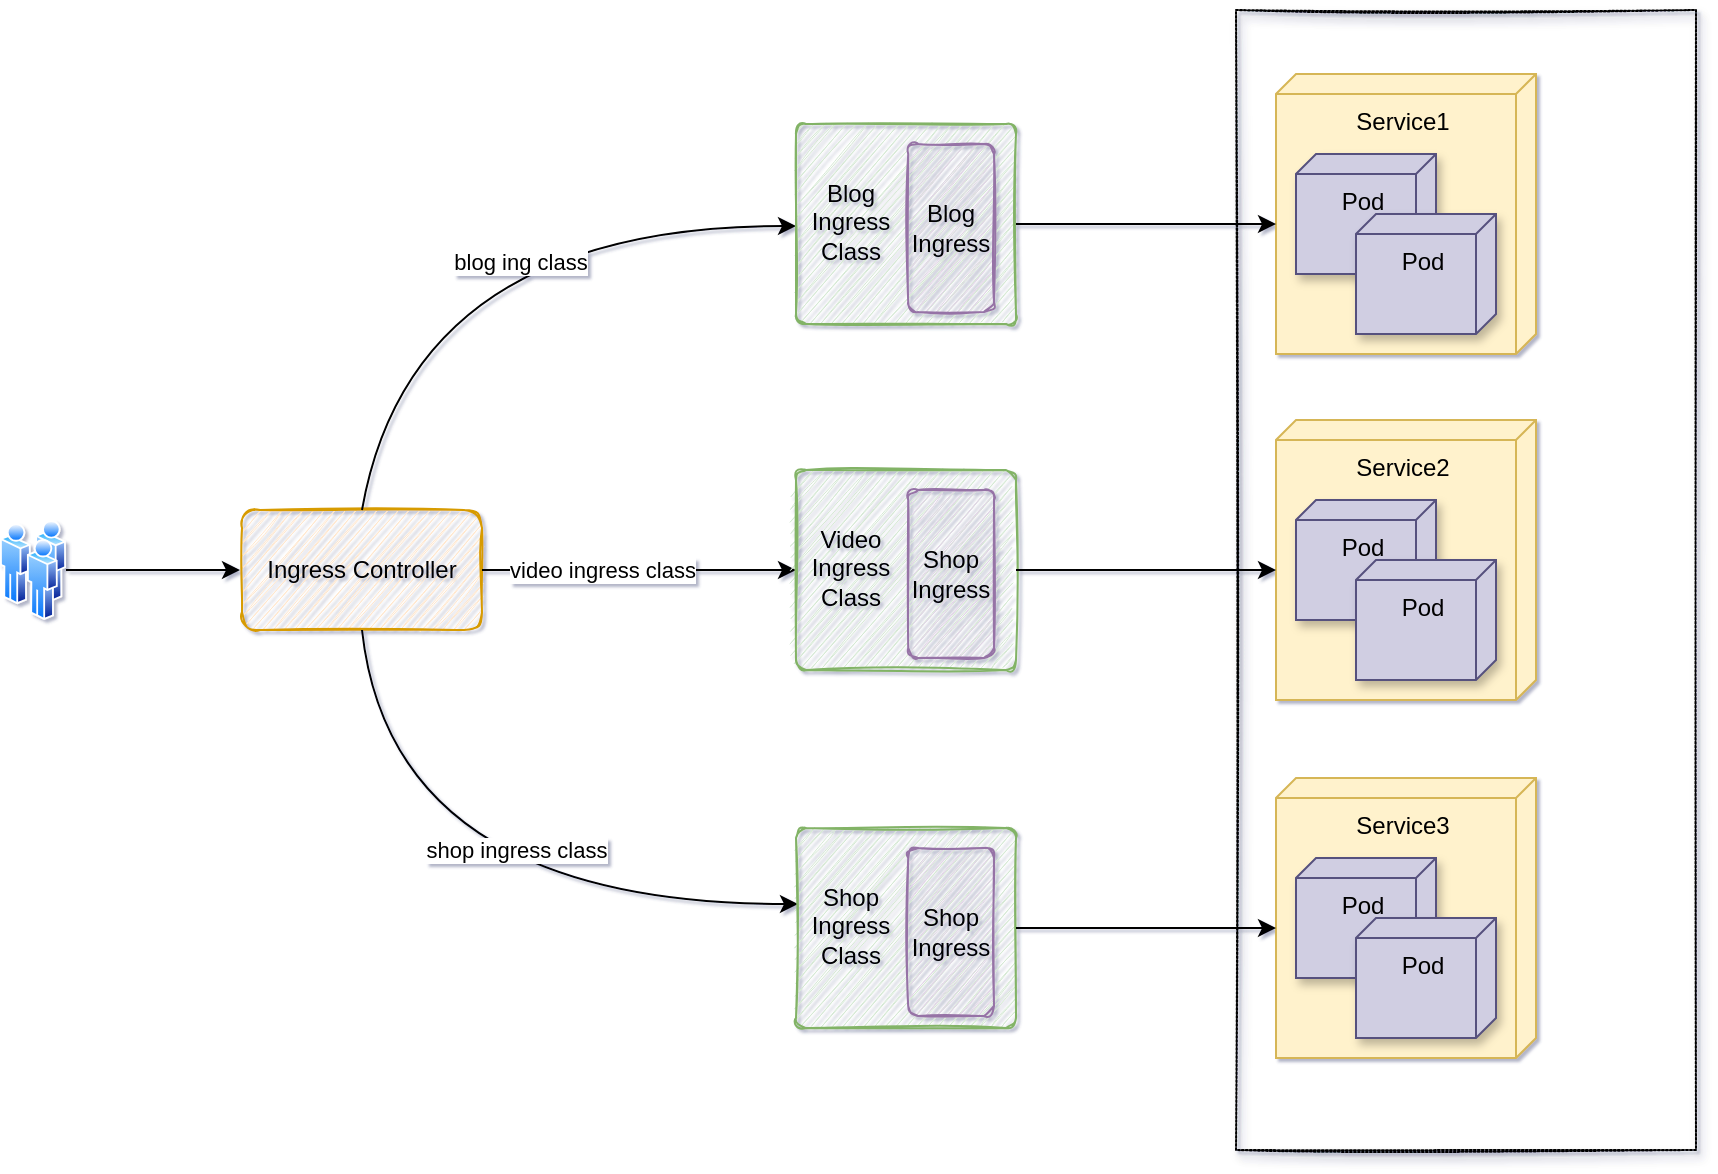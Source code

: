 <mxfile version="16.1.2" type="device"><diagram id="IQqCzJNT7jctDHjV9UAw" name="第 1 页"><mxGraphModel dx="889" dy="680" grid="1" gridSize="10" guides="1" tooltips="1" connect="1" arrows="1" fold="1" page="1" pageScale="1" pageWidth="1169" pageHeight="1654" background="none" math="0" shadow="1"><root><mxCell id="0"/><mxCell id="1" parent="0"/><mxCell id="1r0MUalitkAiYldW2PGl-40" value="" style="rounded=0;whiteSpace=wrap;html=1;shadow=1;glass=0;sketch=1;fillColor=none;dashed=1;dashPattern=1 1;" parent="1" vertex="1"><mxGeometry x="838" y="152" width="230" height="570" as="geometry"/></mxCell><mxCell id="1r0MUalitkAiYldW2PGl-1" value="Ingress Controller" style="rounded=1;whiteSpace=wrap;html=1;fillColor=#ffe6cc;strokeColor=#d79b00;shadow=0;sketch=1;glass=0;" parent="1" vertex="1"><mxGeometry x="341" y="402" width="120" height="60" as="geometry"/></mxCell><mxCell id="1r0MUalitkAiYldW2PGl-6" value="" style="curved=1;endArrow=classic;html=1;rounded=0;entryX=0;entryY=0.5;entryDx=0;entryDy=0;exitX=1;exitY=0.5;exitDx=0;exitDy=0;" parent="1" source="1r0MUalitkAiYldW2PGl-1" edge="1"><mxGeometry width="50" height="50" relative="1" as="geometry"><mxPoint x="478" y="532" as="sourcePoint"/><mxPoint x="618" y="432" as="targetPoint"/><Array as="points"><mxPoint x="578" y="432"/></Array></mxGeometry></mxCell><mxCell id="1r0MUalitkAiYldW2PGl-42" value="video ingress class" style="edgeLabel;html=1;align=center;verticalAlign=middle;resizable=0;points=[];" parent="1r0MUalitkAiYldW2PGl-6" vertex="1" connectable="0"><mxGeometry x="-0.236" y="-4" relative="1" as="geometry"><mxPoint y="-4" as="offset"/></mxGeometry></mxCell><mxCell id="1r0MUalitkAiYldW2PGl-8" value="" style="curved=1;endArrow=classic;html=1;rounded=0;exitX=0.5;exitY=0;exitDx=0;exitDy=0;entryX=0;entryY=0.52;entryDx=0;entryDy=0;entryPerimeter=0;" parent="1" source="1r0MUalitkAiYldW2PGl-1" target="1r0MUalitkAiYldW2PGl-13" edge="1"><mxGeometry width="50" height="50" relative="1" as="geometry"><mxPoint x="498" y="352" as="sourcePoint"/><mxPoint x="618" y="302" as="targetPoint"/><Array as="points"><mxPoint x="426" y="260"/></Array></mxGeometry></mxCell><mxCell id="1r0MUalitkAiYldW2PGl-41" value="blog ing class" style="edgeLabel;html=1;align=center;verticalAlign=middle;resizable=0;points=[];" parent="1r0MUalitkAiYldW2PGl-8" vertex="1" connectable="0"><mxGeometry x="0.174" y="-18" relative="1" as="geometry"><mxPoint as="offset"/></mxGeometry></mxCell><mxCell id="1r0MUalitkAiYldW2PGl-10" value="" style="curved=1;endArrow=classic;html=1;rounded=0;entryX=0.018;entryY=0.39;entryDx=0;entryDy=0;exitX=0.5;exitY=1;exitDx=0;exitDy=0;entryPerimeter=0;" parent="1" source="1r0MUalitkAiYldW2PGl-1" target="1r0MUalitkAiYldW2PGl-19" edge="1"><mxGeometry width="50" height="50" relative="1" as="geometry"><mxPoint x="488" y="572" as="sourcePoint"/><mxPoint x="618" y="568" as="targetPoint"/><Array as="points"><mxPoint x="416" y="599"/></Array></mxGeometry></mxCell><mxCell id="1r0MUalitkAiYldW2PGl-43" value="shop ingress class" style="edgeLabel;html=1;align=center;verticalAlign=middle;resizable=0;points=[];" parent="1r0MUalitkAiYldW2PGl-10" vertex="1" connectable="0"><mxGeometry x="0.17" y="27" relative="1" as="geometry"><mxPoint as="offset"/></mxGeometry></mxCell><mxCell id="1r0MUalitkAiYldW2PGl-12" value="" style="rounded=1;absoluteArcSize=1;html=1;arcSize=10;shadow=0;glass=0;sketch=1;direction=west;rotation=0;fillColor=#d5e8d4;strokeColor=#82b366;" parent="1" vertex="1"><mxGeometry x="618" y="209" width="110" height="100" as="geometry"/></mxCell><mxCell id="1r0MUalitkAiYldW2PGl-13" value="Blog Ingress Class&lt;br&gt;" style="html=1;shape=mxgraph.er.anchor;whiteSpace=wrap;rounded=1;shadow=0;glass=0;sketch=1;rotation=0;" parent="1r0MUalitkAiYldW2PGl-12" vertex="1"><mxGeometry y="-1" width="55.0" height="100" as="geometry"/></mxCell><mxCell id="1r0MUalitkAiYldW2PGl-14" value="Blog&lt;br&gt;Ingress" style="rounded=1;absoluteArcSize=1;html=1;arcSize=10;whiteSpace=wrap;points=[];strokeColor=#9673a6;fillColor=#e1d5e7;shadow=0;glass=0;sketch=1;rotation=0;" parent="1r0MUalitkAiYldW2PGl-12" vertex="1"><mxGeometry x="56.1" y="10" width="42.9" height="84" as="geometry"/></mxCell><mxCell id="1r0MUalitkAiYldW2PGl-15" value="" style="rounded=1;absoluteArcSize=1;html=1;arcSize=10;shadow=0;glass=0;sketch=1;direction=west;rotation=0;fillColor=#d5e8d4;strokeColor=#82b366;" parent="1" vertex="1"><mxGeometry x="618" y="382" width="110" height="100" as="geometry"/></mxCell><mxCell id="1r0MUalitkAiYldW2PGl-16" value="Video Ingress Class" style="html=1;shape=mxgraph.er.anchor;whiteSpace=wrap;rounded=1;shadow=0;glass=0;sketch=1;rotation=0;" parent="1r0MUalitkAiYldW2PGl-15" vertex="1"><mxGeometry y="-1" width="55.0" height="100" as="geometry"/></mxCell><mxCell id="1r0MUalitkAiYldW2PGl-17" value="Shop&lt;br&gt;Ingress" style="rounded=1;absoluteArcSize=1;html=1;arcSize=10;whiteSpace=wrap;points=[];strokeColor=#9673a6;fillColor=#e1d5e7;shadow=0;glass=0;sketch=1;rotation=0;" parent="1r0MUalitkAiYldW2PGl-15" vertex="1"><mxGeometry x="56.1" y="10" width="42.9" height="84" as="geometry"/></mxCell><mxCell id="1r0MUalitkAiYldW2PGl-18" value="" style="rounded=1;absoluteArcSize=1;html=1;arcSize=10;shadow=0;glass=0;sketch=1;direction=west;rotation=0;fillColor=#d5e8d4;strokeColor=#82b366;" parent="1" vertex="1"><mxGeometry x="618" y="561" width="110" height="100" as="geometry"/></mxCell><mxCell id="1r0MUalitkAiYldW2PGl-19" value="Shop&lt;br&gt;Ingress Class" style="html=1;shape=mxgraph.er.anchor;whiteSpace=wrap;rounded=1;shadow=0;glass=0;sketch=1;rotation=0;" parent="1r0MUalitkAiYldW2PGl-18" vertex="1"><mxGeometry y="-1" width="55.0" height="100" as="geometry"/></mxCell><mxCell id="1r0MUalitkAiYldW2PGl-20" value="Shop&lt;br&gt;Ingress" style="rounded=1;absoluteArcSize=1;html=1;arcSize=10;whiteSpace=wrap;points=[];strokeColor=#9673a6;fillColor=#e1d5e7;shadow=0;glass=0;sketch=1;rotation=0;" parent="1r0MUalitkAiYldW2PGl-18" vertex="1"><mxGeometry x="56.1" y="10" width="42.9" height="84" as="geometry"/></mxCell><mxCell id="1r0MUalitkAiYldW2PGl-25" value="Service1" style="verticalAlign=top;align=center;shape=cube;size=10;direction=south;fontStyle=0;html=1;boundedLbl=1;spacingLeft=5;rounded=1;shadow=0;glass=0;sketch=0;fillColor=#fff2cc;strokeColor=#d6b656;" parent="1" vertex="1"><mxGeometry x="858" y="184" width="130" height="140" as="geometry"/></mxCell><mxCell id="1r0MUalitkAiYldW2PGl-26" value="Pod" style="verticalAlign=top;align=center;shape=cube;size=10;direction=south;html=1;boundedLbl=1;spacingLeft=5;rounded=1;shadow=1;glass=0;sketch=0;fillColor=#d0cee2;strokeColor=#56517e;" parent="1r0MUalitkAiYldW2PGl-25" vertex="1"><mxGeometry width="70" height="60" relative="1" as="geometry"><mxPoint x="10" y="40" as="offset"/></mxGeometry></mxCell><mxCell id="1r0MUalitkAiYldW2PGl-28" value="Pod" style="verticalAlign=top;align=center;shape=cube;size=10;direction=south;html=1;boundedLbl=1;spacingLeft=5;rounded=1;shadow=1;glass=0;sketch=0;fillColor=#d0cee2;strokeColor=#56517e;" parent="1r0MUalitkAiYldW2PGl-25" vertex="1"><mxGeometry x="40" y="70" width="70" height="60" as="geometry"/></mxCell><mxCell id="1r0MUalitkAiYldW2PGl-29" value="Service2" style="verticalAlign=top;align=center;shape=cube;size=10;direction=south;fontStyle=0;html=1;boundedLbl=1;spacingLeft=5;rounded=1;shadow=0;glass=0;sketch=0;fillColor=#fff2cc;strokeColor=#d6b656;" parent="1" vertex="1"><mxGeometry x="858" y="357" width="130" height="140" as="geometry"/></mxCell><mxCell id="1r0MUalitkAiYldW2PGl-30" value="Pod" style="verticalAlign=top;align=center;shape=cube;size=10;direction=south;html=1;boundedLbl=1;spacingLeft=5;rounded=1;shadow=1;glass=0;sketch=0;fillColor=#d0cee2;strokeColor=#56517e;" parent="1r0MUalitkAiYldW2PGl-29" vertex="1"><mxGeometry width="70" height="60" relative="1" as="geometry"><mxPoint x="10" y="40" as="offset"/></mxGeometry></mxCell><mxCell id="1r0MUalitkAiYldW2PGl-31" value="Pod" style="verticalAlign=top;align=center;shape=cube;size=10;direction=south;html=1;boundedLbl=1;spacingLeft=5;rounded=1;shadow=1;glass=0;sketch=0;fillColor=#d0cee2;strokeColor=#56517e;" parent="1r0MUalitkAiYldW2PGl-29" vertex="1"><mxGeometry x="40" y="70" width="70" height="60" as="geometry"/></mxCell><mxCell id="1r0MUalitkAiYldW2PGl-32" value="Service3" style="verticalAlign=top;align=center;shape=cube;size=10;direction=south;fontStyle=0;html=1;boundedLbl=1;spacingLeft=5;rounded=1;shadow=0;glass=0;sketch=0;fillColor=#fff2cc;strokeColor=#d6b656;" parent="1" vertex="1"><mxGeometry x="858" y="536" width="130" height="140" as="geometry"/></mxCell><mxCell id="1r0MUalitkAiYldW2PGl-33" value="Pod" style="verticalAlign=top;align=center;shape=cube;size=10;direction=south;html=1;boundedLbl=1;spacingLeft=5;rounded=1;shadow=1;glass=0;sketch=0;fillColor=#d0cee2;strokeColor=#56517e;" parent="1r0MUalitkAiYldW2PGl-32" vertex="1"><mxGeometry width="70" height="60" relative="1" as="geometry"><mxPoint x="10" y="40" as="offset"/></mxGeometry></mxCell><mxCell id="1r0MUalitkAiYldW2PGl-34" value="Pod" style="verticalAlign=top;align=center;shape=cube;size=10;direction=south;html=1;boundedLbl=1;spacingLeft=5;rounded=1;shadow=1;glass=0;sketch=0;fillColor=#d0cee2;strokeColor=#56517e;" parent="1r0MUalitkAiYldW2PGl-32" vertex="1"><mxGeometry x="40" y="70" width="70" height="60" as="geometry"/></mxCell><mxCell id="1r0MUalitkAiYldW2PGl-37" value="" style="edgeStyle=elbowEdgeStyle;elbow=horizontal;endArrow=classic;html=1;rounded=0;exitX=0;exitY=0.5;exitDx=0;exitDy=0;entryX=0;entryY=0;entryDx=75;entryDy=130;entryPerimeter=0;" parent="1" source="1r0MUalitkAiYldW2PGl-18" target="1r0MUalitkAiYldW2PGl-32" edge="1"><mxGeometry width="50" height="50" relative="1" as="geometry"><mxPoint x="848" y="492" as="sourcePoint"/><mxPoint x="898" y="442" as="targetPoint"/></mxGeometry></mxCell><mxCell id="1r0MUalitkAiYldW2PGl-38" value="" style="edgeStyle=elbowEdgeStyle;elbow=horizontal;endArrow=classic;html=1;rounded=0;exitX=0;exitY=0.5;exitDx=0;exitDy=0;entryX=0;entryY=0;entryDx=75;entryDy=130;entryPerimeter=0;" parent="1" source="1r0MUalitkAiYldW2PGl-12" target="1r0MUalitkAiYldW2PGl-25" edge="1"><mxGeometry width="50" height="50" relative="1" as="geometry"><mxPoint x="848" y="492" as="sourcePoint"/><mxPoint x="898" y="442" as="targetPoint"/></mxGeometry></mxCell><mxCell id="1r0MUalitkAiYldW2PGl-39" value="" style="edgeStyle=elbowEdgeStyle;elbow=horizontal;endArrow=classic;html=1;rounded=0;exitX=0;exitY=0.5;exitDx=0;exitDy=0;entryX=0;entryY=0;entryDx=75;entryDy=130;entryPerimeter=0;" parent="1" source="1r0MUalitkAiYldW2PGl-15" target="1r0MUalitkAiYldW2PGl-29" edge="1"><mxGeometry width="50" height="50" relative="1" as="geometry"><mxPoint x="848" y="492" as="sourcePoint"/><mxPoint x="898" y="442" as="targetPoint"/></mxGeometry></mxCell><mxCell id="bhgULavmC94UXsiyffyo-1" value="" style="aspect=fixed;perimeter=ellipsePerimeter;html=1;align=center;shadow=0;dashed=0;spacingTop=3;image;image=img/lib/active_directory/users.svg;" vertex="1" parent="1"><mxGeometry x="220" y="407" width="33" height="50" as="geometry"/></mxCell><mxCell id="bhgULavmC94UXsiyffyo-2" value="" style="edgeStyle=elbowEdgeStyle;elbow=horizontal;endArrow=classic;html=1;rounded=0;" edge="1" parent="1" source="bhgULavmC94UXsiyffyo-1"><mxGeometry width="50" height="50" relative="1" as="geometry"><mxPoint x="260" y="611" as="sourcePoint"/><mxPoint x="340" y="432" as="targetPoint"/><Array as="points"/></mxGeometry></mxCell></root></mxGraphModel></diagram></mxfile>